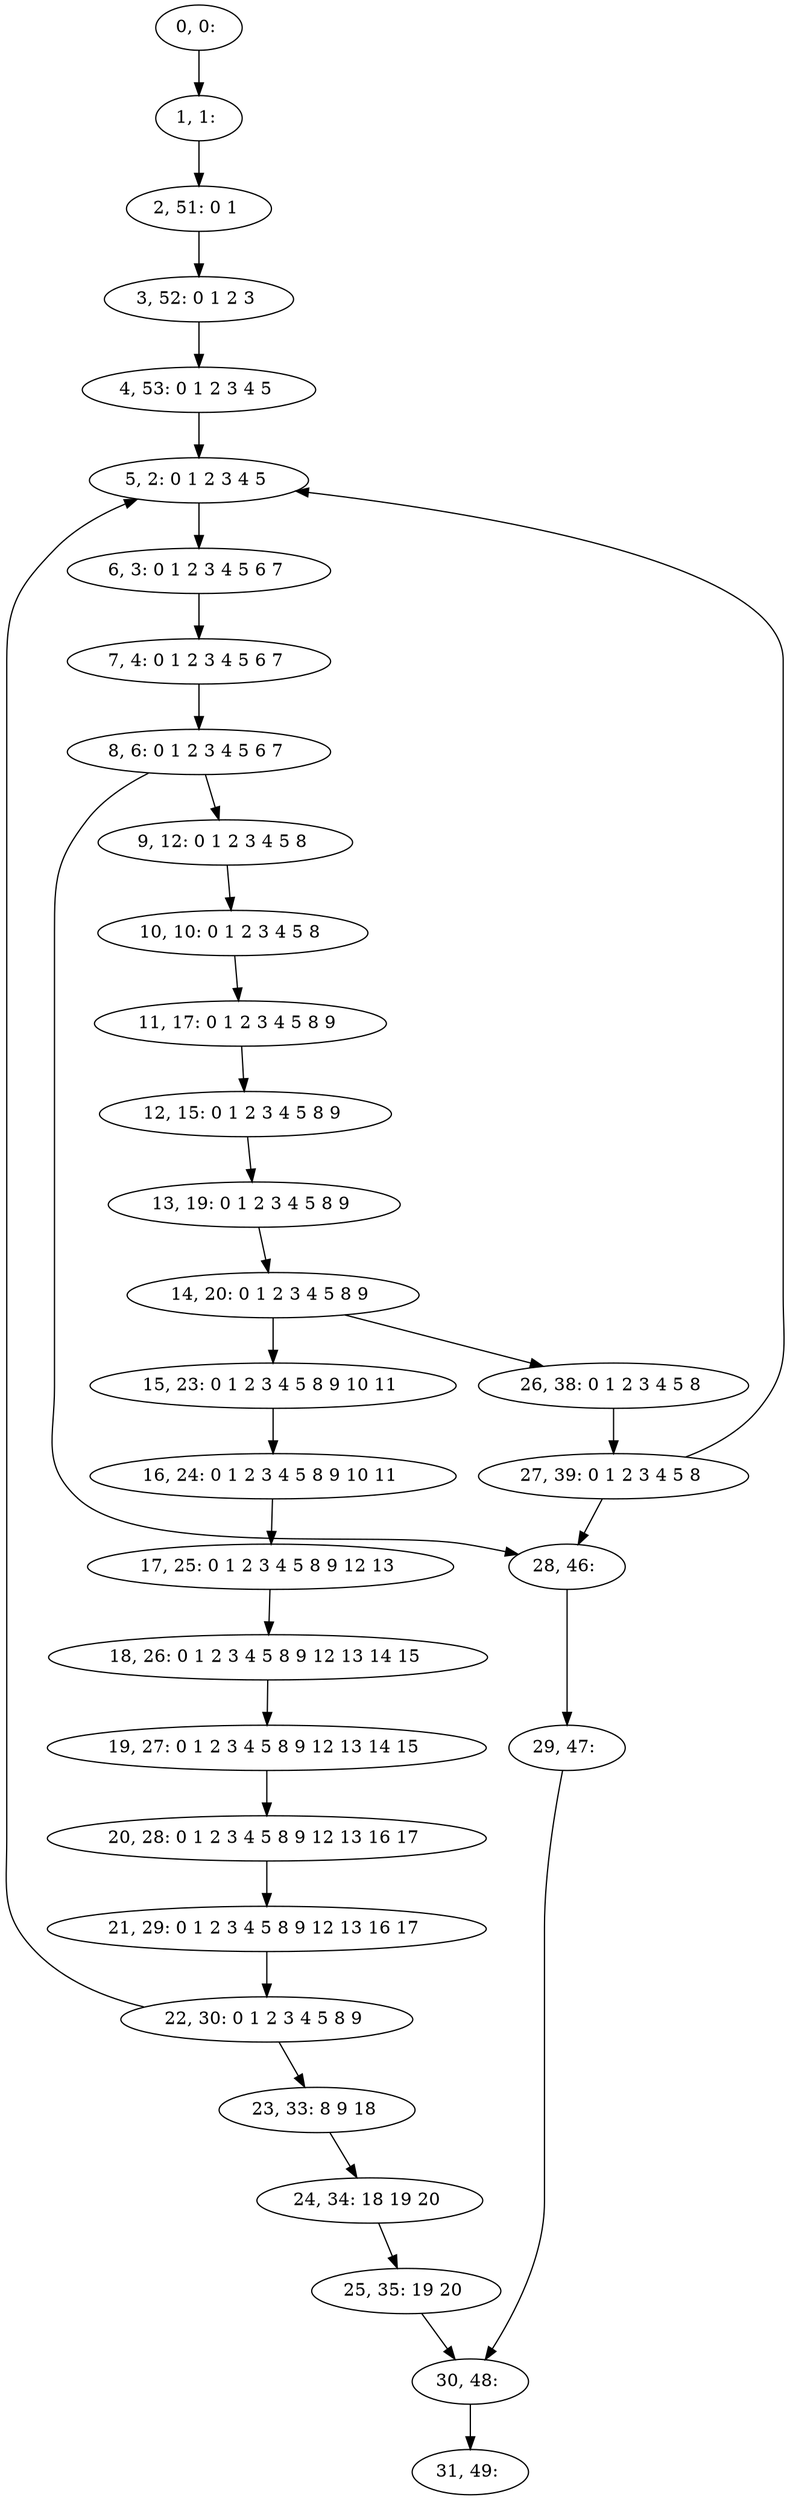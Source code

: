 digraph G {
0[label="0, 0: "];
1[label="1, 1: "];
2[label="2, 51: 0 1 "];
3[label="3, 52: 0 1 2 3 "];
4[label="4, 53: 0 1 2 3 4 5 "];
5[label="5, 2: 0 1 2 3 4 5 "];
6[label="6, 3: 0 1 2 3 4 5 6 7 "];
7[label="7, 4: 0 1 2 3 4 5 6 7 "];
8[label="8, 6: 0 1 2 3 4 5 6 7 "];
9[label="9, 12: 0 1 2 3 4 5 8 "];
10[label="10, 10: 0 1 2 3 4 5 8 "];
11[label="11, 17: 0 1 2 3 4 5 8 9 "];
12[label="12, 15: 0 1 2 3 4 5 8 9 "];
13[label="13, 19: 0 1 2 3 4 5 8 9 "];
14[label="14, 20: 0 1 2 3 4 5 8 9 "];
15[label="15, 23: 0 1 2 3 4 5 8 9 10 11 "];
16[label="16, 24: 0 1 2 3 4 5 8 9 10 11 "];
17[label="17, 25: 0 1 2 3 4 5 8 9 12 13 "];
18[label="18, 26: 0 1 2 3 4 5 8 9 12 13 14 15 "];
19[label="19, 27: 0 1 2 3 4 5 8 9 12 13 14 15 "];
20[label="20, 28: 0 1 2 3 4 5 8 9 12 13 16 17 "];
21[label="21, 29: 0 1 2 3 4 5 8 9 12 13 16 17 "];
22[label="22, 30: 0 1 2 3 4 5 8 9 "];
23[label="23, 33: 8 9 18 "];
24[label="24, 34: 18 19 20 "];
25[label="25, 35: 19 20 "];
26[label="26, 38: 0 1 2 3 4 5 8 "];
27[label="27, 39: 0 1 2 3 4 5 8 "];
28[label="28, 46: "];
29[label="29, 47: "];
30[label="30, 48: "];
31[label="31, 49: "];
0->1 ;
1->2 ;
2->3 ;
3->4 ;
4->5 ;
5->6 ;
6->7 ;
7->8 ;
8->9 ;
8->28 ;
9->10 ;
10->11 ;
11->12 ;
12->13 ;
13->14 ;
14->15 ;
14->26 ;
15->16 ;
16->17 ;
17->18 ;
18->19 ;
19->20 ;
20->21 ;
21->22 ;
22->23 ;
22->5 ;
23->24 ;
24->25 ;
25->30 ;
26->27 ;
27->28 ;
27->5 ;
28->29 ;
29->30 ;
30->31 ;
}
